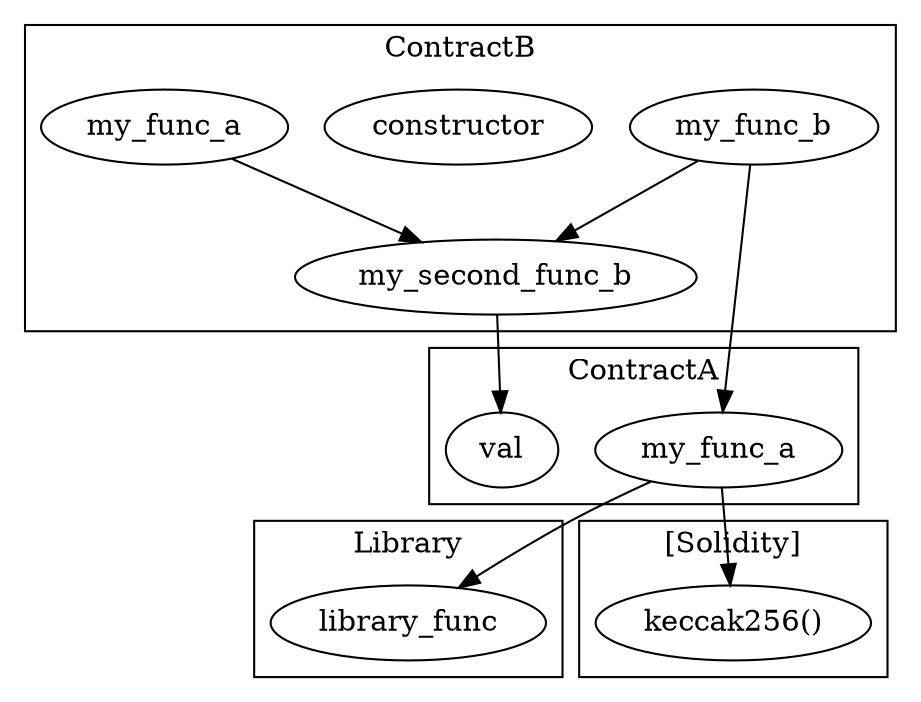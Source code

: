 strict digraph {
    subgraph cluster_64_ContractB {
        label = "ContractB"
        "64_my_func_b" [label="my_func_b"]
        "64_constructor" [label="constructor"]
        "64_my_func_a" [label="my_func_a"]
        "64_my_second_func_b" [label="my_second_func_b"]
        "64_my_func_a" -> "64_my_second_func_b"
        "64_my_func_b" -> "64_my_second_func_b"
    }
    subgraph cluster_6_Library {
        label = "Library"
        "6_library_func" [label="library_func"]
    }
    subgraph cluster_23_ContractA {
        label = "ContractA"
        "23_my_func_a" [label="my_func_a"]
        "23_val" [label="val"]
    }
    subgraph cluster_solidity {
        label = "[Solidity]"
        "keccak256()" 
        "23_my_func_a" -> "keccak256()"
    }
    "64_my_second_func_b" -> "23_val"
    "64_my_func_b" -> "23_my_func_a"
    "23_my_func_a" -> "6_library_func"
}